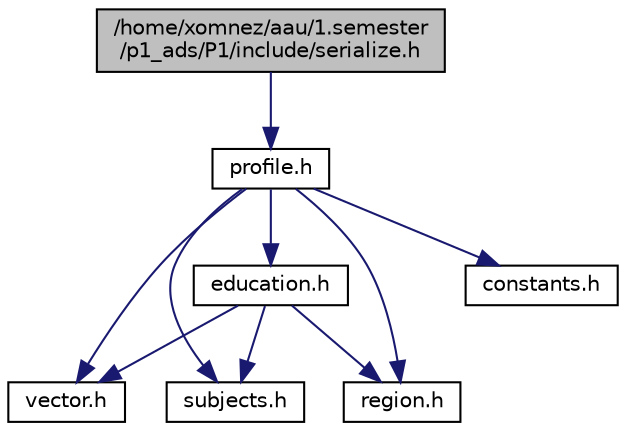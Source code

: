 digraph "/home/xomnez/aau/1.semester/p1_ads/P1/include/serialize.h"
{
  edge [fontname="Helvetica",fontsize="10",labelfontname="Helvetica",labelfontsize="10"];
  node [fontname="Helvetica",fontsize="10",shape=record];
  Node0 [label="/home/xomnez/aau/1.semester\l/p1_ads/P1/include/serialize.h",height=0.2,width=0.4,color="black", fillcolor="grey75", style="filled", fontcolor="black"];
  Node0 -> Node1 [color="midnightblue",fontsize="10",style="solid"];
  Node1 [label="profile.h",height=0.2,width=0.4,color="black", fillcolor="white", style="filled",URL="$profile_8h_source.html"];
  Node1 -> Node2 [color="midnightblue",fontsize="10",style="solid"];
  Node2 [label="vector.h",height=0.2,width=0.4,color="black", fillcolor="white", style="filled",URL="$vector_8h_source.html"];
  Node1 -> Node3 [color="midnightblue",fontsize="10",style="solid"];
  Node3 [label="subjects.h",height=0.2,width=0.4,color="black", fillcolor="white", style="filled",URL="$subjects_8h_source.html"];
  Node1 -> Node4 [color="midnightblue",fontsize="10",style="solid"];
  Node4 [label="region.h",height=0.2,width=0.4,color="black", fillcolor="white", style="filled",URL="$region_8h_source.html"];
  Node1 -> Node5 [color="midnightblue",fontsize="10",style="solid"];
  Node5 [label="education.h",height=0.2,width=0.4,color="black", fillcolor="white", style="filled",URL="$education_8h_source.html"];
  Node5 -> Node4 [color="midnightblue",fontsize="10",style="solid"];
  Node5 -> Node3 [color="midnightblue",fontsize="10",style="solid"];
  Node5 -> Node2 [color="midnightblue",fontsize="10",style="solid"];
  Node1 -> Node6 [color="midnightblue",fontsize="10",style="solid"];
  Node6 [label="constants.h",height=0.2,width=0.4,color="black", fillcolor="white", style="filled",URL="$constants_8h_source.html"];
}
